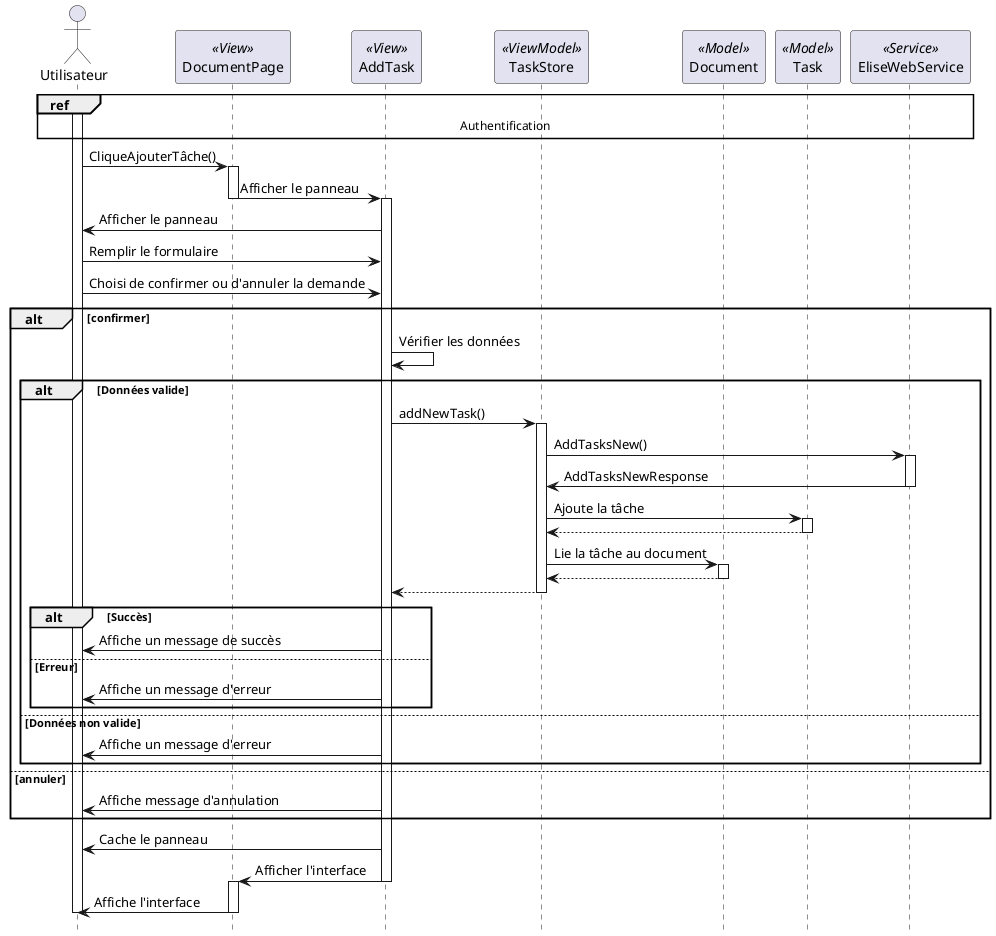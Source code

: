 @startuml sequence_add_task

hide footbox


actor "Utilisateur" as user
participant "DocumentPage" as docView << View >>
participant "AddTask" as addTask << View >>
participant "TaskStore" as taskVm << ViewModel >>
participant "Document" as docM << Model >>
participant "Task" as taskM << Model >>
participant "EliseWebService" as ws << Service >>



ref over user,docView,addTask,taskVm,docM,taskM,ws : Authentification
activate user
user -> docView: CliqueAjouterTâche()
activate docView
docView -> addTask: Afficher le panneau
deactivate docView
activate addTask
addTask -> user: Afficher le panneau 
user -> addTask: Remplir le formulaire
user -> addTask: Choisi de confirmer ou d'annuler la demande

alt confirmer
addTask -> addTask: Vérifier les données
alt Données valide
addTask -> taskVm: addNewTask()
activate taskVm
taskVm -> ws: AddTasksNew()
activate ws
ws -> taskVm: AddTasksNewResponse
deactivate ws
taskVm -> taskM: Ajoute la tâche
activate taskM
taskM --> taskVm
deactivate taskM
taskVm -> docM: Lie la tâche au document
activate docM
docM --> taskVm
deactivate docM
taskVm --> addTask
deactivate taskVm
alt Succès
addTask -> user : Affiche un message de succès
else Erreur
addTask -> user : Affiche un message d'erreur
end
else Données non valide
activate addTask
addTask -> user : Affiche un message d'erreur
end
else annuler
  addTask -> user : Affiche message d'annulation
end

addTask -> user : Cache le panneau
addTask -> docView : Afficher l'interface
deactivate addTask
activate docView
docView -> user : Affiche l'interface
deactivate docView
deactivate user